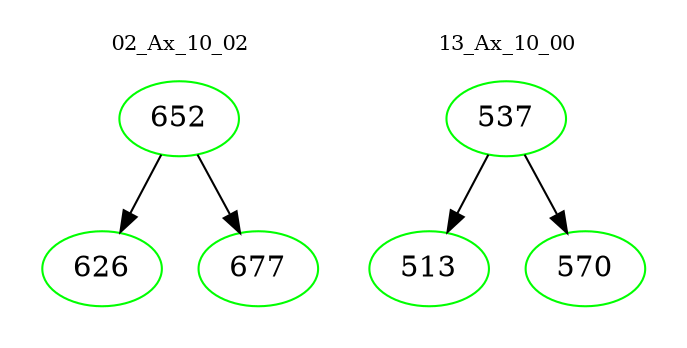 digraph{
subgraph cluster_0 {
color = white
label = "02_Ax_10_02";
fontsize=10;
T0_652 [label="652", color="green"]
T0_652 -> T0_626 [color="black"]
T0_626 [label="626", color="green"]
T0_652 -> T0_677 [color="black"]
T0_677 [label="677", color="green"]
}
subgraph cluster_1 {
color = white
label = "13_Ax_10_00";
fontsize=10;
T1_537 [label="537", color="green"]
T1_537 -> T1_513 [color="black"]
T1_513 [label="513", color="green"]
T1_537 -> T1_570 [color="black"]
T1_570 [label="570", color="green"]
}
}
